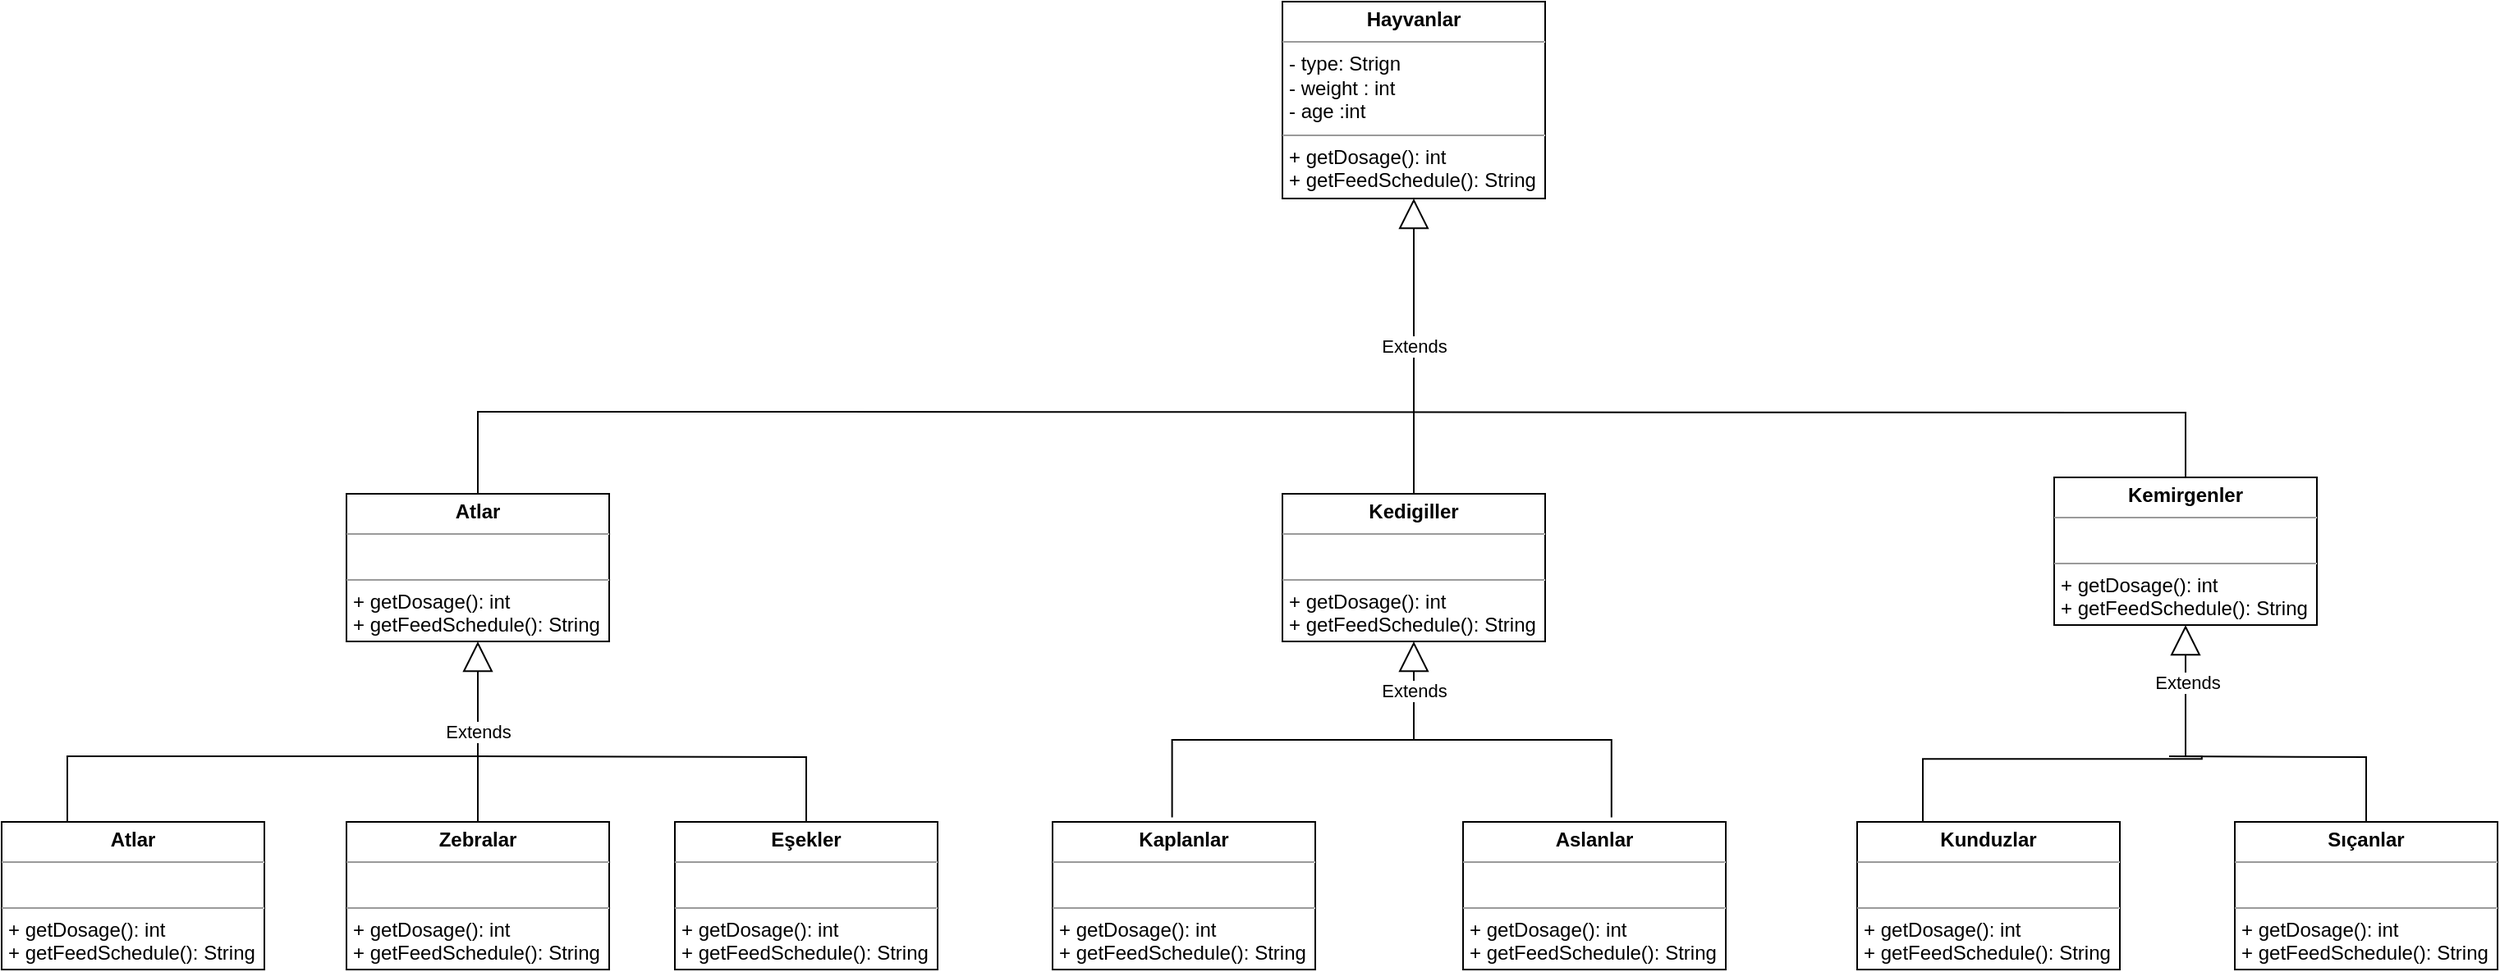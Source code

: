 <mxfile version="21.7.1" type="github">
  <diagram name="Page-1" id="929967ad-93f9-6ef4-fab6-5d389245f69c">
    <mxGraphModel dx="1050" dy="566" grid="1" gridSize="10" guides="1" tooltips="1" connect="1" arrows="1" fold="1" page="1" pageScale="1.5" pageWidth="1169" pageHeight="826" background="none" math="0" shadow="0">
      <root>
        <mxCell id="0" style=";html=1;" />
        <mxCell id="1" style=";html=1;" parent="0" />
        <mxCell id="768GxNFY0mZiWNH5zfeL-1" value="&lt;p style=&quot;margin:0px;margin-top:4px;text-align:center;&quot;&gt;&lt;b&gt;Hayvanlar&lt;/b&gt;&lt;/p&gt;&lt;hr size=&quot;1&quot;&gt;&lt;p style=&quot;margin:0px;margin-left:4px;&quot;&gt;- type: Strign&lt;/p&gt;&lt;p style=&quot;margin:0px;margin-left:4px;&quot;&gt;- weight : int&lt;/p&gt;&lt;p style=&quot;margin:0px;margin-left:4px;&quot;&gt;- age :int&lt;/p&gt;&lt;hr size=&quot;1&quot;&gt;&lt;p style=&quot;margin:0px;margin-left:4px;&quot;&gt;+ getDosage(): int&lt;/p&gt;&lt;p style=&quot;margin:0px;margin-left:4px;&quot;&gt;+ getFeedSchedule(): String&lt;/p&gt;" style="verticalAlign=top;align=left;overflow=fill;fontSize=12;fontFamily=Helvetica;html=1;whiteSpace=wrap;" vertex="1" parent="1">
          <mxGeometry x="820" y="210" width="160" height="120" as="geometry" />
        </mxCell>
        <mxCell id="768GxNFY0mZiWNH5zfeL-2" value="&lt;p style=&quot;margin:0px;margin-top:4px;text-align:center;&quot;&gt;&lt;b&gt;Sıçanlar&lt;/b&gt;&lt;/p&gt;&lt;hr size=&quot;1&quot;&gt;&lt;p style=&quot;margin:0px;margin-left:4px;&quot;&gt;&lt;br&gt;&lt;/p&gt;&lt;hr size=&quot;1&quot;&gt;&lt;p style=&quot;border-color: var(--border-color); margin: 0px 0px 0px 4px;&quot;&gt;+ getDosage(): int&lt;/p&gt;&lt;p style=&quot;border-color: var(--border-color); margin: 0px 0px 0px 4px;&quot;&gt;+ getFeedSchedule(): String&lt;/p&gt;" style="verticalAlign=top;align=left;overflow=fill;fontSize=12;fontFamily=Helvetica;html=1;whiteSpace=wrap;" vertex="1" parent="1">
          <mxGeometry x="1400" y="710" width="160" height="90" as="geometry" />
        </mxCell>
        <mxCell id="768GxNFY0mZiWNH5zfeL-3" value="&lt;p style=&quot;margin:0px;margin-top:4px;text-align:center;&quot;&gt;&lt;b&gt;Kemirgenler&lt;/b&gt;&lt;/p&gt;&lt;hr size=&quot;1&quot;&gt;&lt;p style=&quot;margin:0px;margin-left:4px;&quot;&gt;&lt;br&gt;&lt;/p&gt;&lt;hr size=&quot;1&quot;&gt;&lt;p style=&quot;border-color: var(--border-color); margin: 0px 0px 0px 4px;&quot;&gt;+ getDosage(): int&lt;/p&gt;&lt;p style=&quot;border-color: var(--border-color); margin: 0px 0px 0px 4px;&quot;&gt;+ getFeedSchedule(): String&lt;/p&gt;" style="verticalAlign=top;align=left;overflow=fill;fontSize=12;fontFamily=Helvetica;html=1;whiteSpace=wrap;" vertex="1" parent="1">
          <mxGeometry x="1290" y="500" width="160" height="90" as="geometry" />
        </mxCell>
        <mxCell id="768GxNFY0mZiWNH5zfeL-4" value="&lt;p style=&quot;margin:0px;margin-top:4px;text-align:center;&quot;&gt;&lt;b&gt;Kedigiller&lt;/b&gt;&lt;/p&gt;&lt;hr size=&quot;1&quot;&gt;&lt;p style=&quot;margin:0px;margin-left:4px;&quot;&gt;&lt;br&gt;&lt;/p&gt;&lt;hr size=&quot;1&quot;&gt;&lt;p style=&quot;border-color: var(--border-color); margin: 0px 0px 0px 4px;&quot;&gt;+ getDosage(): int&lt;/p&gt;&lt;p style=&quot;border-color: var(--border-color); margin: 0px 0px 0px 4px;&quot;&gt;+ getFeedSchedule(): String&lt;/p&gt;" style="verticalAlign=top;align=left;overflow=fill;fontSize=12;fontFamily=Helvetica;html=1;whiteSpace=wrap;" vertex="1" parent="1">
          <mxGeometry x="820" y="510" width="160" height="90" as="geometry" />
        </mxCell>
        <mxCell id="768GxNFY0mZiWNH5zfeL-5" value="&lt;p style=&quot;margin:0px;margin-top:4px;text-align:center;&quot;&gt;&lt;b&gt;Kaplanlar&lt;/b&gt;&lt;/p&gt;&lt;hr size=&quot;1&quot;&gt;&lt;p style=&quot;margin:0px;margin-left:4px;&quot;&gt;&lt;br&gt;&lt;/p&gt;&lt;hr size=&quot;1&quot;&gt;&lt;p style=&quot;border-color: var(--border-color); margin: 0px 0px 0px 4px;&quot;&gt;+ getDosage(): int&lt;/p&gt;&lt;p style=&quot;border-color: var(--border-color); margin: 0px 0px 0px 4px;&quot;&gt;+ getFeedSchedule(): String&lt;/p&gt;" style="verticalAlign=top;align=left;overflow=fill;fontSize=12;fontFamily=Helvetica;html=1;whiteSpace=wrap;" vertex="1" parent="1">
          <mxGeometry x="680" y="710" width="160" height="90" as="geometry" />
        </mxCell>
        <mxCell id="768GxNFY0mZiWNH5zfeL-6" value="&lt;p style=&quot;margin:0px;margin-top:4px;text-align:center;&quot;&gt;&lt;b&gt;Eşekler&lt;/b&gt;&lt;/p&gt;&lt;hr size=&quot;1&quot;&gt;&lt;p style=&quot;margin:0px;margin-left:4px;&quot;&gt;&lt;br&gt;&lt;/p&gt;&lt;hr size=&quot;1&quot;&gt;&lt;p style=&quot;border-color: var(--border-color); margin: 0px 0px 0px 4px;&quot;&gt;+ getDosage(): int&lt;/p&gt;&lt;p style=&quot;border-color: var(--border-color); margin: 0px 0px 0px 4px;&quot;&gt;+ getFeedSchedule(): String&lt;/p&gt;" style="verticalAlign=top;align=left;overflow=fill;fontSize=12;fontFamily=Helvetica;html=1;whiteSpace=wrap;" vertex="1" parent="1">
          <mxGeometry x="450" y="710" width="160" height="90" as="geometry" />
        </mxCell>
        <mxCell id="768GxNFY0mZiWNH5zfeL-7" value="&lt;p style=&quot;margin:0px;margin-top:4px;text-align:center;&quot;&gt;&lt;b&gt;Atlar&lt;/b&gt;&lt;/p&gt;&lt;hr size=&quot;1&quot;&gt;&lt;p style=&quot;margin:0px;margin-left:4px;&quot;&gt;&lt;br&gt;&lt;/p&gt;&lt;hr size=&quot;1&quot;&gt;&lt;p style=&quot;border-color: var(--border-color); margin: 0px 0px 0px 4px;&quot;&gt;+ getDosage(): int&lt;/p&gt;&lt;p style=&quot;border-color: var(--border-color); margin: 0px 0px 0px 4px;&quot;&gt;+ getFeedSchedule(): String&lt;/p&gt;" style="verticalAlign=top;align=left;overflow=fill;fontSize=12;fontFamily=Helvetica;html=1;whiteSpace=wrap;" vertex="1" parent="1">
          <mxGeometry x="40" y="710" width="160" height="90" as="geometry" />
        </mxCell>
        <mxCell id="768GxNFY0mZiWNH5zfeL-8" value="&lt;p style=&quot;margin:0px;margin-top:4px;text-align:center;&quot;&gt;&lt;b&gt;Atlar&lt;/b&gt;&lt;/p&gt;&lt;hr size=&quot;1&quot;&gt;&lt;p style=&quot;margin:0px;margin-left:4px;&quot;&gt;&lt;br&gt;&lt;/p&gt;&lt;hr size=&quot;1&quot;&gt;&lt;p style=&quot;border-color: var(--border-color); margin: 0px 0px 0px 4px;&quot;&gt;+ getDosage(): int&lt;/p&gt;&lt;p style=&quot;border-color: var(--border-color); margin: 0px 0px 0px 4px;&quot;&gt;+ getFeedSchedule(): String&lt;/p&gt;" style="verticalAlign=top;align=left;overflow=fill;fontSize=12;fontFamily=Helvetica;html=1;whiteSpace=wrap;" vertex="1" parent="1">
          <mxGeometry x="250" y="510" width="160" height="90" as="geometry" />
        </mxCell>
        <mxCell id="768GxNFY0mZiWNH5zfeL-9" value="Extends" style="endArrow=block;endSize=16;endFill=0;html=1;rounded=0;entryX=0.5;entryY=1;entryDx=0;entryDy=0;exitX=0.5;exitY=0;exitDx=0;exitDy=0;" edge="1" parent="1" source="768GxNFY0mZiWNH5zfeL-4" target="768GxNFY0mZiWNH5zfeL-1">
          <mxGeometry width="160" relative="1" as="geometry">
            <mxPoint x="460" y="530" as="sourcePoint" />
            <mxPoint x="620" y="530" as="targetPoint" />
          </mxGeometry>
        </mxCell>
        <mxCell id="768GxNFY0mZiWNH5zfeL-10" value="" style="endArrow=none;html=1;edgeStyle=orthogonalEdgeStyle;rounded=0;exitX=0.5;exitY=0;exitDx=0;exitDy=0;" edge="1" parent="1" source="768GxNFY0mZiWNH5zfeL-8">
          <mxGeometry relative="1" as="geometry">
            <mxPoint x="250" y="460" as="sourcePoint" />
            <mxPoint x="520" y="460" as="targetPoint" />
            <Array as="points">
              <mxPoint x="330" y="460" />
              <mxPoint x="520" y="460" />
            </Array>
          </mxGeometry>
        </mxCell>
        <mxCell id="768GxNFY0mZiWNH5zfeL-11" value="" style="endArrow=none;html=1;edgeStyle=orthogonalEdgeStyle;rounded=0;entryX=0.5;entryY=0;entryDx=0;entryDy=0;" edge="1" parent="1" target="768GxNFY0mZiWNH5zfeL-3">
          <mxGeometry relative="1" as="geometry">
            <mxPoint x="520" y="460" as="sourcePoint" />
            <mxPoint x="740" y="410" as="targetPoint" />
          </mxGeometry>
        </mxCell>
        <mxCell id="768GxNFY0mZiWNH5zfeL-12" value="&lt;p style=&quot;margin:0px;margin-top:4px;text-align:center;&quot;&gt;&lt;b&gt;Kunduzlar&lt;/b&gt;&lt;/p&gt;&lt;hr size=&quot;1&quot;&gt;&lt;p style=&quot;margin:0px;margin-left:4px;&quot;&gt;&lt;br&gt;&lt;/p&gt;&lt;hr size=&quot;1&quot;&gt;&lt;p style=&quot;border-color: var(--border-color); margin: 0px 0px 0px 4px;&quot;&gt;+ getDosage(): int&lt;/p&gt;&lt;p style=&quot;border-color: var(--border-color); margin: 0px 0px 0px 4px;&quot;&gt;+ getFeedSchedule(): String&lt;/p&gt;" style="verticalAlign=top;align=left;overflow=fill;fontSize=12;fontFamily=Helvetica;html=1;whiteSpace=wrap;" vertex="1" parent="1">
          <mxGeometry x="1170" y="710" width="160" height="90" as="geometry" />
        </mxCell>
        <mxCell id="768GxNFY0mZiWNH5zfeL-13" value="&lt;p style=&quot;margin:0px;margin-top:4px;text-align:center;&quot;&gt;&lt;b&gt;Aslanlar&lt;/b&gt;&lt;/p&gt;&lt;hr size=&quot;1&quot;&gt;&lt;p style=&quot;margin:0px;margin-left:4px;&quot;&gt;&lt;br&gt;&lt;/p&gt;&lt;hr size=&quot;1&quot;&gt;&lt;p style=&quot;border-color: var(--border-color); margin: 0px 0px 0px 4px;&quot;&gt;+ getDosage(): int&lt;/p&gt;&lt;p style=&quot;border-color: var(--border-color); margin: 0px 0px 0px 4px;&quot;&gt;+ getFeedSchedule(): String&lt;/p&gt;" style="verticalAlign=top;align=left;overflow=fill;fontSize=12;fontFamily=Helvetica;html=1;whiteSpace=wrap;" vertex="1" parent="1">
          <mxGeometry x="930" y="710" width="160" height="90" as="geometry" />
        </mxCell>
        <mxCell id="768GxNFY0mZiWNH5zfeL-14" value="&lt;p style=&quot;margin:0px;margin-top:4px;text-align:center;&quot;&gt;&lt;b&gt;Zebralar&lt;/b&gt;&lt;/p&gt;&lt;hr size=&quot;1&quot;&gt;&lt;p style=&quot;margin:0px;margin-left:4px;&quot;&gt;&lt;br&gt;&lt;/p&gt;&lt;hr size=&quot;1&quot;&gt;&lt;p style=&quot;border-color: var(--border-color); margin: 0px 0px 0px 4px;&quot;&gt;+ getDosage(): int&lt;/p&gt;&lt;p style=&quot;border-color: var(--border-color); margin: 0px 0px 0px 4px;&quot;&gt;+ getFeedSchedule(): String&lt;/p&gt;" style="verticalAlign=top;align=left;overflow=fill;fontSize=12;fontFamily=Helvetica;html=1;whiteSpace=wrap;" vertex="1" parent="1">
          <mxGeometry x="250" y="710" width="160" height="90" as="geometry" />
        </mxCell>
        <mxCell id="768GxNFY0mZiWNH5zfeL-15" value="Extends" style="endArrow=block;endSize=16;endFill=0;html=1;rounded=0;entryX=0.5;entryY=1;entryDx=0;entryDy=0;" edge="1" parent="1" target="768GxNFY0mZiWNH5zfeL-3">
          <mxGeometry x="0.125" y="-1" width="160" relative="1" as="geometry">
            <mxPoint x="1370" y="670" as="sourcePoint" />
            <mxPoint x="1450" y="619" as="targetPoint" />
            <mxPoint as="offset" />
          </mxGeometry>
        </mxCell>
        <mxCell id="768GxNFY0mZiWNH5zfeL-16" value="Extends" style="endArrow=block;endSize=16;endFill=0;html=1;rounded=0;entryX=0.5;entryY=1;entryDx=0;entryDy=0;" edge="1" parent="1" target="768GxNFY0mZiWNH5zfeL-4">
          <mxGeometry width="160" relative="1" as="geometry">
            <mxPoint x="900" y="660" as="sourcePoint" />
            <mxPoint x="1020" y="640" as="targetPoint" />
          </mxGeometry>
        </mxCell>
        <mxCell id="768GxNFY0mZiWNH5zfeL-17" value="" style="endArrow=none;html=1;edgeStyle=orthogonalEdgeStyle;rounded=0;exitX=0.5;exitY=0;exitDx=0;exitDy=0;" edge="1" parent="1" source="768GxNFY0mZiWNH5zfeL-7">
          <mxGeometry relative="1" as="geometry">
            <mxPoint x="170" y="670" as="sourcePoint" />
            <mxPoint x="330" y="670" as="targetPoint" />
            <Array as="points">
              <mxPoint x="80" y="670" />
            </Array>
          </mxGeometry>
        </mxCell>
        <mxCell id="768GxNFY0mZiWNH5zfeL-18" value="Extends" style="endArrow=block;endSize=16;endFill=0;html=1;rounded=0;entryX=0.5;entryY=1;entryDx=0;entryDy=0;exitX=0.5;exitY=0;exitDx=0;exitDy=0;" edge="1" parent="1" source="768GxNFY0mZiWNH5zfeL-14" target="768GxNFY0mZiWNH5zfeL-8">
          <mxGeometry width="160" relative="1" as="geometry">
            <mxPoint x="230" y="700" as="sourcePoint" />
            <mxPoint x="390" y="700" as="targetPoint" />
          </mxGeometry>
        </mxCell>
        <mxCell id="768GxNFY0mZiWNH5zfeL-19" value="" style="endArrow=none;html=1;edgeStyle=orthogonalEdgeStyle;rounded=0;entryX=0.5;entryY=0;entryDx=0;entryDy=0;" edge="1" parent="1" target="768GxNFY0mZiWNH5zfeL-6">
          <mxGeometry relative="1" as="geometry">
            <mxPoint x="330" y="670" as="sourcePoint" />
            <mxPoint x="490" y="670" as="targetPoint" />
          </mxGeometry>
        </mxCell>
        <mxCell id="768GxNFY0mZiWNH5zfeL-20" value="" style="endArrow=none;html=1;edgeStyle=orthogonalEdgeStyle;rounded=0;exitX=0.455;exitY=-0.031;exitDx=0;exitDy=0;exitPerimeter=0;" edge="1" parent="1" source="768GxNFY0mZiWNH5zfeL-5">
          <mxGeometry relative="1" as="geometry">
            <mxPoint x="850" y="660" as="sourcePoint" />
            <mxPoint x="1020" y="660" as="targetPoint" />
            <Array as="points">
              <mxPoint x="753" y="660" />
              <mxPoint x="1010" y="660" />
            </Array>
          </mxGeometry>
        </mxCell>
        <mxCell id="768GxNFY0mZiWNH5zfeL-21" value="" style="endArrow=none;html=1;edgeStyle=orthogonalEdgeStyle;rounded=0;entryX=0.565;entryY=-0.031;entryDx=0;entryDy=0;entryPerimeter=0;" edge="1" parent="1" target="768GxNFY0mZiWNH5zfeL-13">
          <mxGeometry relative="1" as="geometry">
            <mxPoint x="940" y="660" as="sourcePoint" />
            <mxPoint x="1160" y="680" as="targetPoint" />
            <Array as="points">
              <mxPoint x="1020" y="660" />
            </Array>
          </mxGeometry>
        </mxCell>
        <mxCell id="768GxNFY0mZiWNH5zfeL-22" value="" style="endArrow=none;html=1;edgeStyle=orthogonalEdgeStyle;rounded=0;entryX=0.5;entryY=0;entryDx=0;entryDy=0;" edge="1" parent="1" target="768GxNFY0mZiWNH5zfeL-2">
          <mxGeometry relative="1" as="geometry">
            <mxPoint x="1360" y="670" as="sourcePoint" />
            <mxPoint x="1740" y="670" as="targetPoint" />
          </mxGeometry>
        </mxCell>
        <mxCell id="768GxNFY0mZiWNH5zfeL-23" value="" style="endArrow=none;html=1;edgeStyle=orthogonalEdgeStyle;rounded=0;exitX=0.563;exitY=-0.018;exitDx=0;exitDy=0;exitPerimeter=0;" edge="1" parent="1">
          <mxGeometry relative="1" as="geometry">
            <mxPoint x="1210" y="709.98" as="sourcePoint" />
            <mxPoint x="1370" y="670" as="targetPoint" />
            <Array as="points">
              <mxPoint x="1379.92" y="671.6" />
            </Array>
          </mxGeometry>
        </mxCell>
      </root>
    </mxGraphModel>
  </diagram>
</mxfile>
